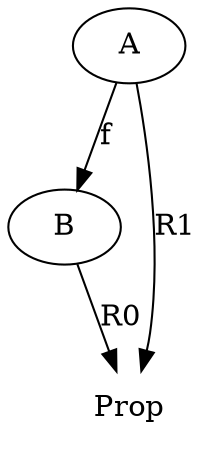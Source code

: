 digraph fixed {
  node [peripheries = 2]

  node [peripheries = 1]

  T0 [label = "B"]
  T1 [label = "A"]

  node [peripheries = 0]

  T0 -> Prop [label = "R0"]
  T1 -> Prop [label = "R1"]
  T1 -> T0 [label = "f"]
}
